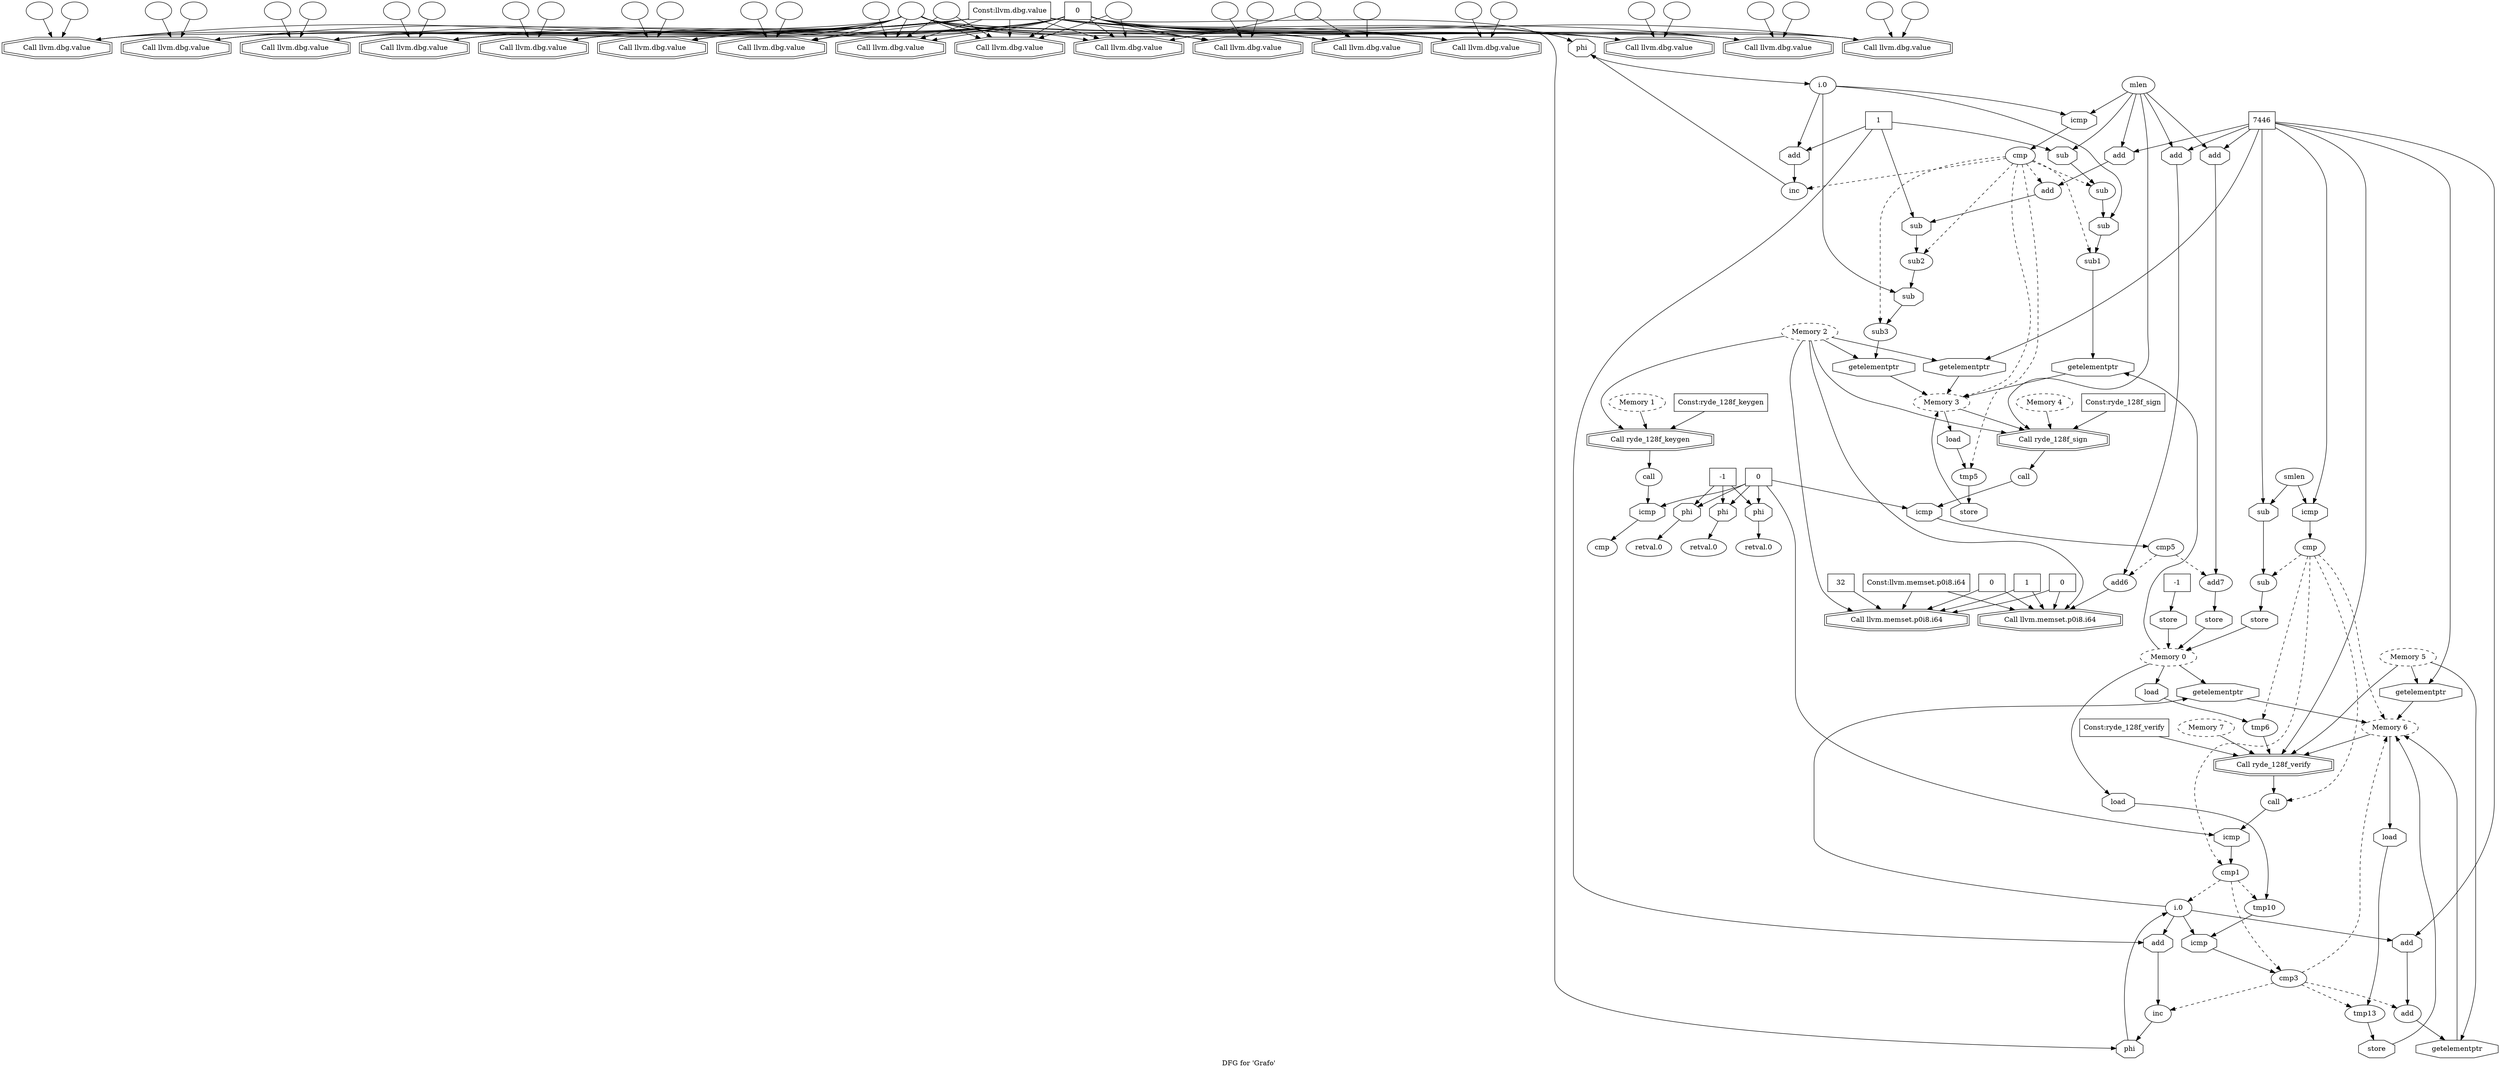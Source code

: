 digraph "DFG for 'Grafo'  "{
label="DFG for 'Grafo' ";
node_0[shape=doubleoctagon,style=solid,label="Call llvm.dbg.value"]
node_1[shape=ellipse,style=solid,label=""]
"node_1"->"node_0"
node_2[shape=box,style=solid,label="0"]
"node_2"->"node_0"
node_6[shape=doubleoctagon,style=solid,label="Call llvm.dbg.value"]
"node_2"->"node_6"
node_26[shape=doubleoctagon,style=solid,label="Call llvm.dbg.value"]
"node_2"->"node_26"
node_29[shape=doubleoctagon,style=solid,label="Call llvm.dbg.value"]
"node_2"->"node_29"
node_32[shape=doubleoctagon,style=solid,label="Call llvm.dbg.value"]
"node_2"->"node_32"
node_35[shape=doubleoctagon,style=solid,label="Call llvm.dbg.value"]
"node_2"->"node_35"
node_38[shape=doubleoctagon,style=solid,label="Call llvm.dbg.value"]
"node_2"->"node_38"
node_41[shape=doubleoctagon,style=solid,label="Call llvm.dbg.value"]
"node_2"->"node_41"
node_45[shape=octagon,style=solid,label="phi"]
"node_2"->"node_45"
node_70[shape=doubleoctagon,style=solid,label="Call llvm.dbg.value"]
"node_2"->"node_70"
node_87[shape=doubleoctagon,style=solid,label="Call llvm.dbg.value"]
"node_2"->"node_87"
node_90[shape=doubleoctagon,style=solid,label="Call llvm.dbg.value"]
"node_2"->"node_90"
node_93[shape=doubleoctagon,style=solid,label="Call llvm.dbg.value"]
"node_2"->"node_93"
node_96[shape=doubleoctagon,style=solid,label="Call llvm.dbg.value"]
"node_2"->"node_96"
node_99[shape=doubleoctagon,style=solid,label="Call llvm.dbg.value"]
"node_2"->"node_99"
node_119[shape=doubleoctagon,style=solid,label="Call llvm.dbg.value"]
"node_2"->"node_119"
node_122[shape=octagon,style=solid,label="phi"]
"node_2"->"node_122"
node_136[shape=doubleoctagon,style=solid,label="Call llvm.dbg.value"]
"node_2"->"node_136"
node_3[shape=ellipse,style=solid,label=""]
"node_3"->"node_0"
node_4[shape=ellipse,style=solid,label=""]
"node_4"->"node_0"
"node_4"->"node_6"
"node_4"->"node_26"
"node_4"->"node_29"
"node_4"->"node_32"
"node_4"->"node_35"
"node_4"->"node_38"
"node_4"->"node_41"
"node_4"->"node_70"
"node_4"->"node_87"
"node_4"->"node_90"
"node_4"->"node_93"
"node_4"->"node_96"
"node_4"->"node_99"
"node_4"->"node_119"
"node_4"->"node_136"
node_5[shape=box,style=solid,label="Const:llvm.dbg.value"]
"node_5"->"node_0"
"node_5"->"node_6"
"node_5"->"node_26"
"node_5"->"node_29"
"node_5"->"node_32"
"node_5"->"node_35"
"node_5"->"node_38"
"node_5"->"node_41"
"node_5"->"node_70"
"node_5"->"node_87"
"node_5"->"node_90"
"node_5"->"node_93"
"node_5"->"node_96"
"node_5"->"node_99"
"node_5"->"node_119"
"node_5"->"node_136"
node_7[shape=ellipse,style=solid,label=""]
"node_7"->"node_6"
node_8[shape=ellipse,style=solid,label=""]
"node_8"->"node_6"
node_9[shape=ellipse,style=solid,label="call"]
node_15[shape=octagon,style=solid,label="icmp"]
"node_9"->"node_15"
node_10[shape=doubleoctagon,style=solid,label="Call ryde_128f_keygen"]
"node_10"->"node_9"
node_11[shape=ellipse,style=dashed,label="Memory 1"]
"node_11"->"node_10"
node_12[shape=ellipse,style=dashed,label="Memory 2"]
"node_12"->"node_10"
node_17[shape=doubleoctagon,style=solid,label="Call llvm.memset.p0i8.i64"]
"node_12"->"node_17"
node_68[shape=octagon,style=solid,label="getelementptr"]
"node_12"->"node_68"
node_72[shape=octagon,style=solid,label="getelementptr"]
"node_12"->"node_72"
node_74[shape=doubleoctagon,style=solid,label="Call ryde_128f_sign"]
"node_12"->"node_74"
node_81[shape=doubleoctagon,style=solid,label="Call llvm.memset.p0i8.i64"]
"node_12"->"node_81"
node_13[shape=box,style=solid,label="Const:ryde_128f_keygen"]
"node_13"->"node_10"
node_14[shape=ellipse,style=solid,label="cmp"]
"node_15"->"node_14"
node_16[shape=box,style=solid,label="0"]
"node_16"->"node_15"
node_24[shape=octagon,style=solid,label="phi"]
"node_16"->"node_24"
node_78[shape=octagon,style=solid,label="icmp"]
"node_16"->"node_78"
node_86[shape=octagon,style=solid,label="phi"]
"node_16"->"node_86"
node_118[shape=octagon,style=solid,label="icmp"]
"node_16"->"node_118"
node_141[shape=octagon,style=solid,label="phi"]
"node_16"->"node_141"
node_18[shape=box,style=solid,label="0"]
"node_18"->"node_17"
"node_18"->"node_81"
node_19[shape=box,style=solid,label="32"]
"node_19"->"node_17"
node_20[shape=box,style=solid,label="1"]
"node_20"->"node_17"
"node_20"->"node_81"
node_21[shape=box,style=solid,label="0"]
"node_21"->"node_17"
"node_21"->"node_81"
node_22[shape=box,style=solid,label="Const:llvm.memset.p0i8.i64"]
"node_22"->"node_17"
"node_22"->"node_81"
node_23[shape=ellipse,style=solid,label="retval.0"]
"node_24"->"node_23"
node_25[shape=box,style=solid,label="-1"]
"node_25"->"node_24"
"node_25"->"node_86"
"node_25"->"node_141"
node_27[shape=ellipse,style=solid,label=""]
"node_27"->"node_26"
node_28[shape=ellipse,style=solid,label=""]
"node_28"->"node_26"
node_30[shape=ellipse,style=solid,label=""]
"node_30"->"node_29"
node_31[shape=ellipse,style=solid,label=""]
"node_31"->"node_29"
node_33[shape=ellipse,style=solid,label=""]
"node_33"->"node_32"
node_34[shape=ellipse,style=solid,label=""]
"node_34"->"node_32"
node_36[shape=ellipse,style=solid,label=""]
"node_36"->"node_35"
node_37[shape=ellipse,style=solid,label=""]
"node_37"->"node_35"
node_39[shape=ellipse,style=solid,label=""]
"node_39"->"node_38"
node_40[shape=ellipse,style=solid,label=""]
"node_40"->"node_38"
node_42[shape=ellipse,style=solid,label=""]
"node_42"->"node_41"
"node_42"->"node_119"
node_43[shape=ellipse,style=solid,label=""]
"node_43"->"node_41"
"node_43"->"node_70"
node_44[shape=ellipse,style=solid,label="i.0"]
node_47[shape=octagon,style=solid,label="add"]
"node_44"->"node_47"
node_50[shape=octagon,style=solid,label="icmp"]
"node_44"->"node_50"
node_55[shape=octagon,style=solid,label="sub"]
"node_44"->"node_55"
node_67[shape=octagon,style=solid,label="sub"]
"node_44"->"node_67"
"node_45"->"node_44"
node_46[shape=ellipse,style=solid,label="inc"]
"node_46"->"node_45"
"node_47"->"node_46"
node_48[shape=box,style=solid,label="1"]
"node_48"->"node_47"
node_53[shape=octagon,style=solid,label="sub"]
"node_48"->"node_53"
node_65[shape=octagon,style=solid,label="sub"]
"node_48"->"node_65"
node_124[shape=octagon,style=solid,label="add"]
"node_48"->"node_124"
node_49[shape=ellipse,style=solid,label="cmp"]
"node_49"->"node_46" [style=dashed]
node_52[shape=ellipse,style=solid,label="sub"]
"node_49"->"node_52" [style=dashed]
node_54[shape=ellipse,style=solid,label="sub1"]
"node_49"->"node_54" [style=dashed]
node_56[shape=ellipse,style=dashed,label="Memory 3"]
"node_49"->"node_56" [style=dashed]
node_59[shape=ellipse,style=solid,label="tmp5"]
"node_49"->"node_59" [style=dashed]
node_61[shape=ellipse,style=solid,label="add"]
"node_49"->"node_61" [style=dashed]
node_64[shape=ellipse,style=solid,label="sub2"]
"node_49"->"node_64" [style=dashed]
node_66[shape=ellipse,style=solid,label="sub3"]
"node_49"->"node_66" [style=dashed]
"node_50"->"node_49"
node_51[shape=ellipse,style=solid,label="mlen"]
"node_51"->"node_50"
"node_51"->"node_53"
node_62[shape=octagon,style=solid,label="add"]
"node_51"->"node_62"
"node_51"->"node_74"
node_80[shape=octagon,style=solid,label="add"]
"node_51"->"node_80"
node_83[shape=octagon,style=solid,label="add"]
"node_51"->"node_83"
"node_52"->"node_55"
"node_53"->"node_52"
node_57[shape=octagon,style=solid,label="getelementptr"]
"node_54"->"node_57"
"node_55"->"node_54"
node_60[shape=octagon,style=solid,label="load"]
"node_56"->"node_60"
"node_56"->"node_74"
"node_57"->"node_56"
node_58[shape=ellipse,style=dashed,label="Memory 0"]
"node_58"->"node_57"
node_112[shape=octagon,style=solid,label="load"]
"node_58"->"node_112"
node_126[shape=octagon,style=solid,label="load"]
"node_58"->"node_126"
node_134[shape=octagon,style=solid,label="getelementptr"]
"node_58"->"node_134"
node_69[shape=octagon,style=solid,label="store"]
"node_59"->"node_69"
"node_60"->"node_59"
"node_61"->"node_65"
"node_62"->"node_61"
node_63[shape=box,style=solid,label="7446"]
"node_63"->"node_62"
"node_63"->"node_72"
"node_63"->"node_80"
"node_63"->"node_83"
node_103[shape=octagon,style=solid,label="icmp"]
"node_63"->"node_103"
node_106[shape=octagon,style=solid,label="sub"]
"node_63"->"node_106"
node_109[shape=octagon,style=solid,label="getelementptr"]
"node_63"->"node_109"
node_114[shape=doubleoctagon,style=solid,label="Call ryde_128f_verify"]
"node_63"->"node_114"
node_130[shape=octagon,style=solid,label="add"]
"node_63"->"node_130"
"node_64"->"node_67"
"node_65"->"node_64"
"node_66"->"node_68"
"node_67"->"node_66"
"node_68"->"node_56"
"node_69"->"node_56"
node_71[shape=ellipse,style=solid,label=""]
"node_71"->"node_70"
"node_72"->"node_56"
node_73[shape=ellipse,style=solid,label="call"]
"node_73"->"node_78"
"node_74"->"node_73"
node_75[shape=ellipse,style=dashed,label="Memory 4"]
"node_75"->"node_74"
node_76[shape=box,style=solid,label="Const:ryde_128f_sign"]
"node_76"->"node_74"
node_77[shape=ellipse,style=solid,label="cmp5"]
node_79[shape=ellipse,style=solid,label="add6"]
"node_77"->"node_79" [style=dashed]
node_82[shape=ellipse,style=solid,label="add7"]
"node_77"->"node_82" [style=dashed]
"node_78"->"node_77"
"node_79"->"node_81"
"node_80"->"node_79"
node_84[shape=octagon,style=solid,label="store"]
"node_82"->"node_84"
"node_83"->"node_82"
"node_84"->"node_58"
node_85[shape=ellipse,style=solid,label="retval.0"]
"node_86"->"node_85"
node_88[shape=ellipse,style=solid,label=""]
"node_88"->"node_87"
node_89[shape=ellipse,style=solid,label=""]
"node_89"->"node_87"
node_91[shape=ellipse,style=solid,label=""]
"node_91"->"node_90"
node_92[shape=ellipse,style=solid,label=""]
"node_92"->"node_90"
node_94[shape=ellipse,style=solid,label=""]
"node_94"->"node_93"
node_95[shape=ellipse,style=solid,label=""]
"node_95"->"node_93"
node_97[shape=ellipse,style=solid,label=""]
"node_97"->"node_96"
node_98[shape=ellipse,style=solid,label=""]
"node_98"->"node_96"
node_100[shape=ellipse,style=solid,label=""]
"node_100"->"node_99"
node_101[shape=ellipse,style=solid,label=""]
"node_101"->"node_99"
node_102[shape=ellipse,style=solid,label="cmp"]
node_105[shape=ellipse,style=solid,label="sub"]
"node_102"->"node_105" [style=dashed]
node_108[shape=ellipse,style=dashed,label="Memory 6"]
"node_102"->"node_108" [style=dashed]
node_111[shape=ellipse,style=solid,label="tmp6"]
"node_102"->"node_111" [style=dashed]
node_113[shape=ellipse,style=solid,label="call"]
"node_102"->"node_113" [style=dashed]
node_117[shape=ellipse,style=solid,label="cmp1"]
"node_102"->"node_117" [style=dashed]
"node_103"->"node_102"
node_104[shape=ellipse,style=solid,label="smlen"]
"node_104"->"node_103"
"node_104"->"node_106"
node_107[shape=octagon,style=solid,label="store"]
"node_105"->"node_107"
"node_106"->"node_105"
"node_107"->"node_58"
"node_108"->"node_114"
node_133[shape=octagon,style=solid,label="load"]
"node_108"->"node_133"
"node_109"->"node_108"
node_110[shape=ellipse,style=dashed,label="Memory 5"]
"node_110"->"node_109"
"node_110"->"node_114"
node_131[shape=octagon,style=solid,label="getelementptr"]
"node_110"->"node_131"
"node_111"->"node_114"
"node_112"->"node_111"
"node_113"->"node_118"
"node_114"->"node_113"
node_115[shape=ellipse,style=dashed,label="Memory 7"]
"node_115"->"node_114"
node_116[shape=box,style=solid,label="Const:ryde_128f_verify"]
"node_116"->"node_114"
node_121[shape=ellipse,style=solid,label="i.0"]
"node_117"->"node_121" [style=dashed]
node_125[shape=ellipse,style=solid,label="tmp10"]
"node_117"->"node_125" [style=dashed]
node_127[shape=ellipse,style=solid,label="cmp3"]
"node_117"->"node_127" [style=dashed]
"node_118"->"node_117"
node_120[shape=ellipse,style=solid,label=""]
"node_120"->"node_119"
"node_120"->"node_136"
"node_121"->"node_124"
node_128[shape=octagon,style=solid,label="icmp"]
"node_121"->"node_128"
"node_121"->"node_130"
"node_121"->"node_134"
"node_122"->"node_121"
node_123[shape=ellipse,style=solid,label="inc"]
"node_123"->"node_122"
"node_124"->"node_123"
"node_125"->"node_128"
"node_126"->"node_125"
"node_127"->"node_108" [style=dashed]
"node_127"->"node_123" [style=dashed]
node_129[shape=ellipse,style=solid,label="add"]
"node_127"->"node_129" [style=dashed]
node_132[shape=ellipse,style=solid,label="tmp13"]
"node_127"->"node_132" [style=dashed]
"node_128"->"node_127"
"node_129"->"node_131"
"node_130"->"node_129"
"node_131"->"node_108"
node_135[shape=octagon,style=solid,label="store"]
"node_132"->"node_135"
"node_133"->"node_132"
"node_134"->"node_108"
"node_135"->"node_108"
node_137[shape=ellipse,style=solid,label=""]
"node_137"->"node_136"
node_138[shape=octagon,style=solid,label="store"]
"node_138"->"node_58"
node_139[shape=box,style=solid,label="-1"]
"node_139"->"node_138"
node_140[shape=ellipse,style=solid,label="retval.0"]
"node_141"->"node_140"
}

